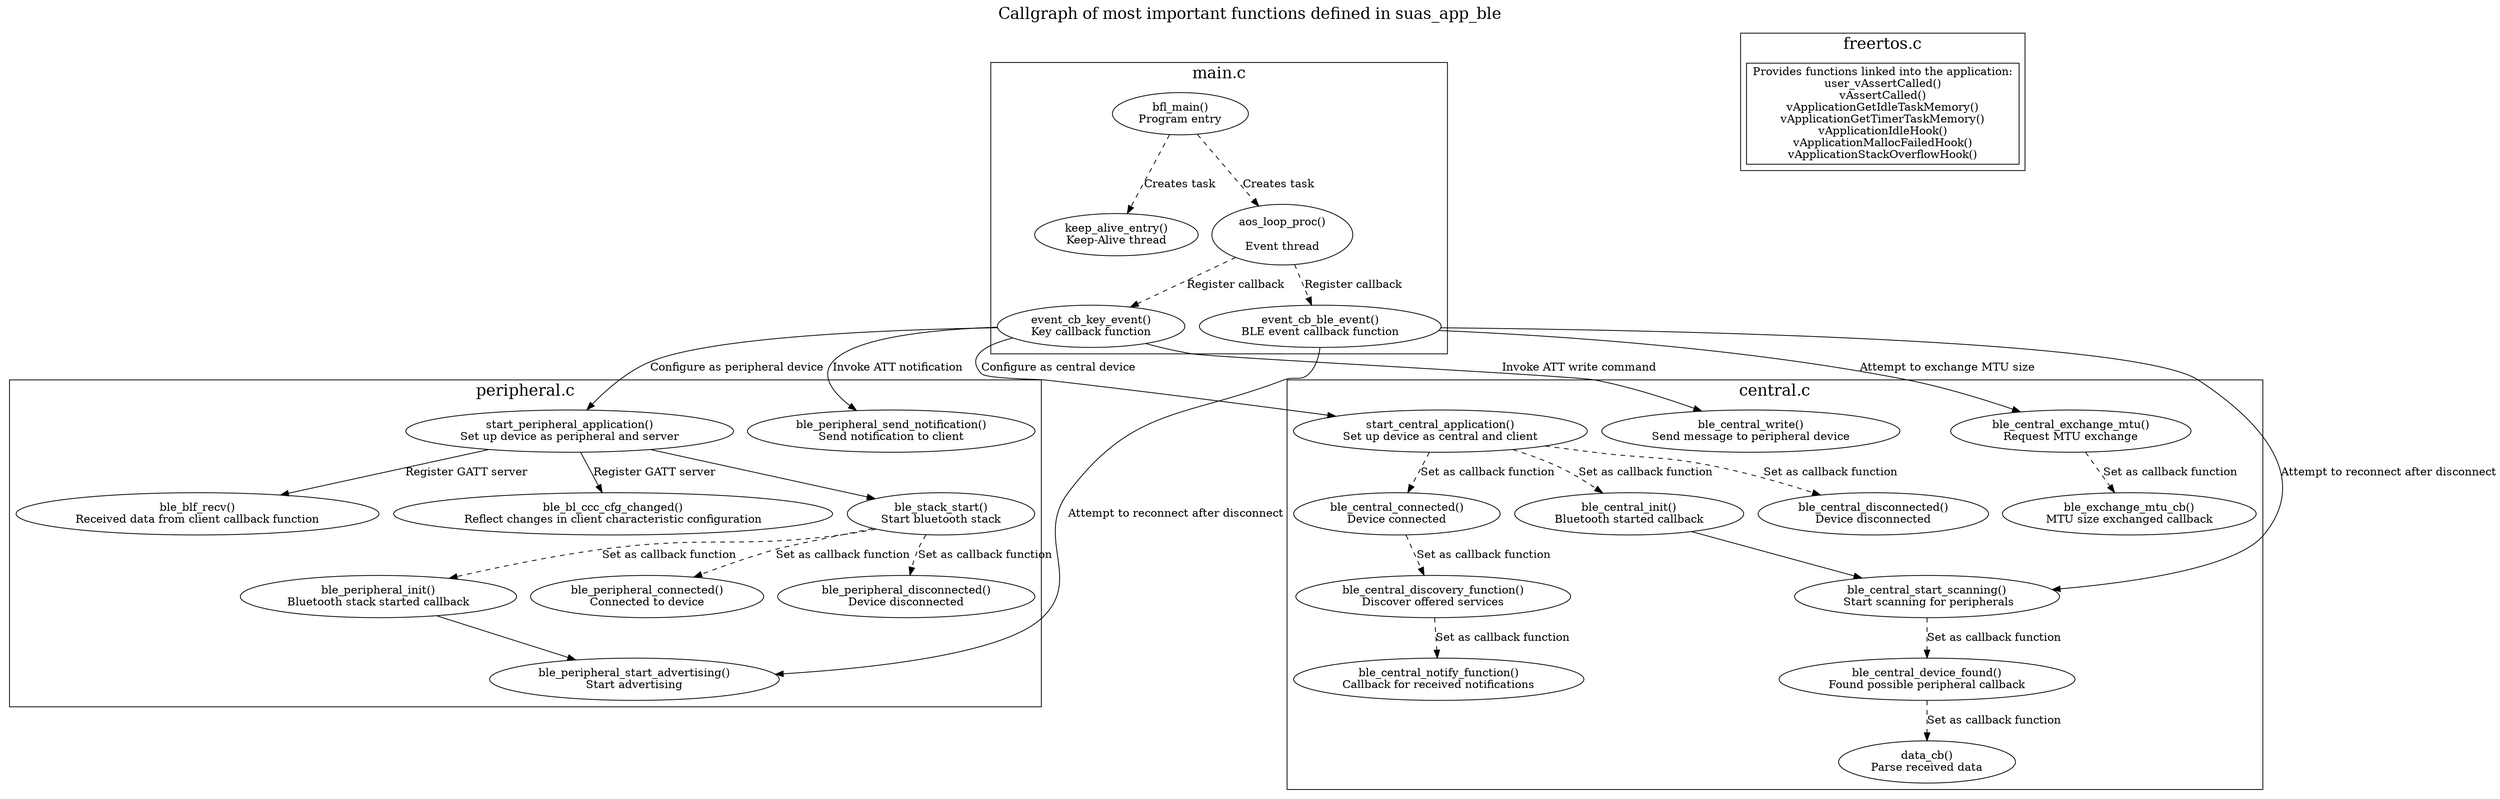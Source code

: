 digraph {
    labelloc="t";
    label="Callgraph of most important functions defined in suas_app_ble";
    fontsize=20;

    subgraph cluster_main {
        label="main.c";
        main [label="bfl_main()\nProgram entry"];
        keep_alive_entry [label="keep_alive_entry()\nKeep-Alive thread"];
        aos_loop_proc [label="aos_loop_proc()\r\nEvent thread"];
        event_cb_key_event [label="event_cb_key_event()\nKey callback function"];
        event_cb_ble_event [label="event_cb_ble_event()\nBLE event callback function"];
    }

    subgraph cluster_central {
        label="central.c";
        ble_central_write [label="ble_central_write()\nSend message to peripheral device"];
        ble_central_notify_function [label="ble_central_notify_function()\nCallback for received notifications"];
        ble_central_discovery_function [label="ble_central_discovery_function()\nDiscover offered services"];
        ble_central_connected [label="ble_central_connected()\nDevice connected"];
        ble_central_disconnected [label="ble_central_disconnected()\nDevice disconnected"];
        data_cb [label="data_cb()\nParse received data"];
        ble_central_device_found [label="ble_central_device_found()\nFound possible peripheral callback"];
        ble_central_start_scanning [label="ble_central_start_scanning()\n Start scanning for peripherals"];
        ble_central_init [label="ble_central_init()\nBluetooth started callback"];
        start_central_application [label="start_central_application()\nSet up device as central and client"];
        ble_exchange_mtu_cb [label="ble_exchange_mtu_cb()\nMTU size exchanged callback"];
        ble_central_exchange_mtu [label="ble_central_exchange_mtu()\nRequest MTU exchange"];
    }

    subgraph cluster_peripheral {
        label="peripheral.c";
        ble_peripheral_send_notification [label="ble_peripheral_send_notification()\nSend notification to client"];
        ble_blf_recv [label="ble_blf_recv()\nReceived data from client callback function"];
        ble_bl_ccc_cfg_changed [label="ble_bl_ccc_cfg_changed()\nReflect changes in client characteristic configuration"];
        ble_peripheral_start_advertising [label="ble_peripheral_start_advertising()\nStart advertising"]
        ble_peripheral_init [label="ble_peripheral_init()\nBluetooth stack started callback"];
        ble_peripheral_connected [label="ble_peripheral_connected()\nConnected to device"];
        ble_peripheral_disconnected [label="ble_peripheral_disconnected()\nDevice disconnected"];
        ble_stack_start [label="ble_stack_start()\nStart bluetooth stack"];
        start_peripheral_application [label="start_peripheral_application()\nSet up device as peripheral and server"];
    }

    subgraph cluster_freertos {
        label="freertos.c";
        "Provides functions linked into the application:\nuser_vAssertCalled()\nvAssertCalled()\nvApplicationGetIdleTaskMemory()\nvApplicationGetTimerTaskMemory()\nvApplicationIdleHook()\nvApplicationMallocFailedHook()\nvApplicationStackOverflowHook()" [labeljust=l,shape=rect];
    }

    main -> keep_alive_entry [label="Creates task",style="dashed"];
    main -> aos_loop_proc [label="Creates task",style="dashed"];
    aos_loop_proc -> event_cb_key_event [label="Register callback", style="dashed"];
    aos_loop_proc -> event_cb_ble_event [label="Register callback", style="dashed"];
    event_cb_ble_event -> ble_central_start_scanning [label="Attempt to reconnect after disconnect"];
    event_cb_ble_event -> ble_peripheral_start_advertising [label="Attempt to reconnect after disconnect"];
    event_cb_ble_event -> ble_central_exchange_mtu [label="Attempt to exchange MTU size"];
    ble_central_exchange_mtu -> ble_exchange_mtu_cb [label="Set as callback function", style="dashed"];
    event_cb_key_event -> start_peripheral_application [label="Configure as peripheral device"];
    event_cb_key_event -> start_central_application [label="Configure as central device"];
    event_cb_key_event -> ble_central_write [label="Invoke ATT write command"];
    event_cb_key_event -> ble_peripheral_send_notification [label="Invoke ATT notification"];
    start_peripheral_application -> ble_stack_start;
    ble_stack_start -> ble_peripheral_init [label="Set as callback function",style="dashed"];
    ble_stack_start -> ble_peripheral_connected [label="Set as callback function",style="dashed"];
    ble_stack_start -> ble_peripheral_disconnected [label="Set as callback function",style="dashed"];
    ble_peripheral_init -> ble_peripheral_start_advertising;
    start_peripheral_application -> ble_bl_ccc_cfg_changed [label="Register GATT server"];
    start_peripheral_application -> ble_blf_recv [label="Register GATT server"];
    start_central_application -> ble_central_init [label="Set as callback function", style="dashed"];
    start_central_application -> ble_central_connected [label="Set as callback function", style="dashed"];
    start_central_application -> ble_central_disconnected [label="Set as callback function", style="dashed"];
    ble_central_init -> ble_central_start_scanning;
    ble_central_start_scanning -> ble_central_device_found [label="Set as callback function", style="dashed"];
    ble_central_device_found -> data_cb [label="Set as callback function", style="dashed"];
    ble_central_connected -> ble_central_discovery_function [label="Set as callback function", style="dashed"];
    ble_central_discovery_function -> ble_central_notify_function [label="Set as callback function", style="dashed"];
    #ble_central_discovery_function -> event_cb_ble_event [label="Post device subscribed message", style="dotted"];
    #ble_central_connected -> event_cb_ble_event [label="Post device connected message", style="dotted"];
    #ble_central_disconnected -> event_cb_ble_event [label="Post device disconnected message", style="dotted"];
    #ble_central_start_scanning -> event_cb_ble_event [label="Post device started scanning event", style="dotted"];
    #ble_peripheral_start_advertising -> event_cb_ble_event [label="Post started advertising event", style="dotted"];
    #ble_peripheral_connected -> event_cb_ble_event [label="Post device connected message", style="dotted"];
    #ble_peripheral_disconnected -> event_cb_ble_event [label="Post device disconnected message", style="dotted"];
}